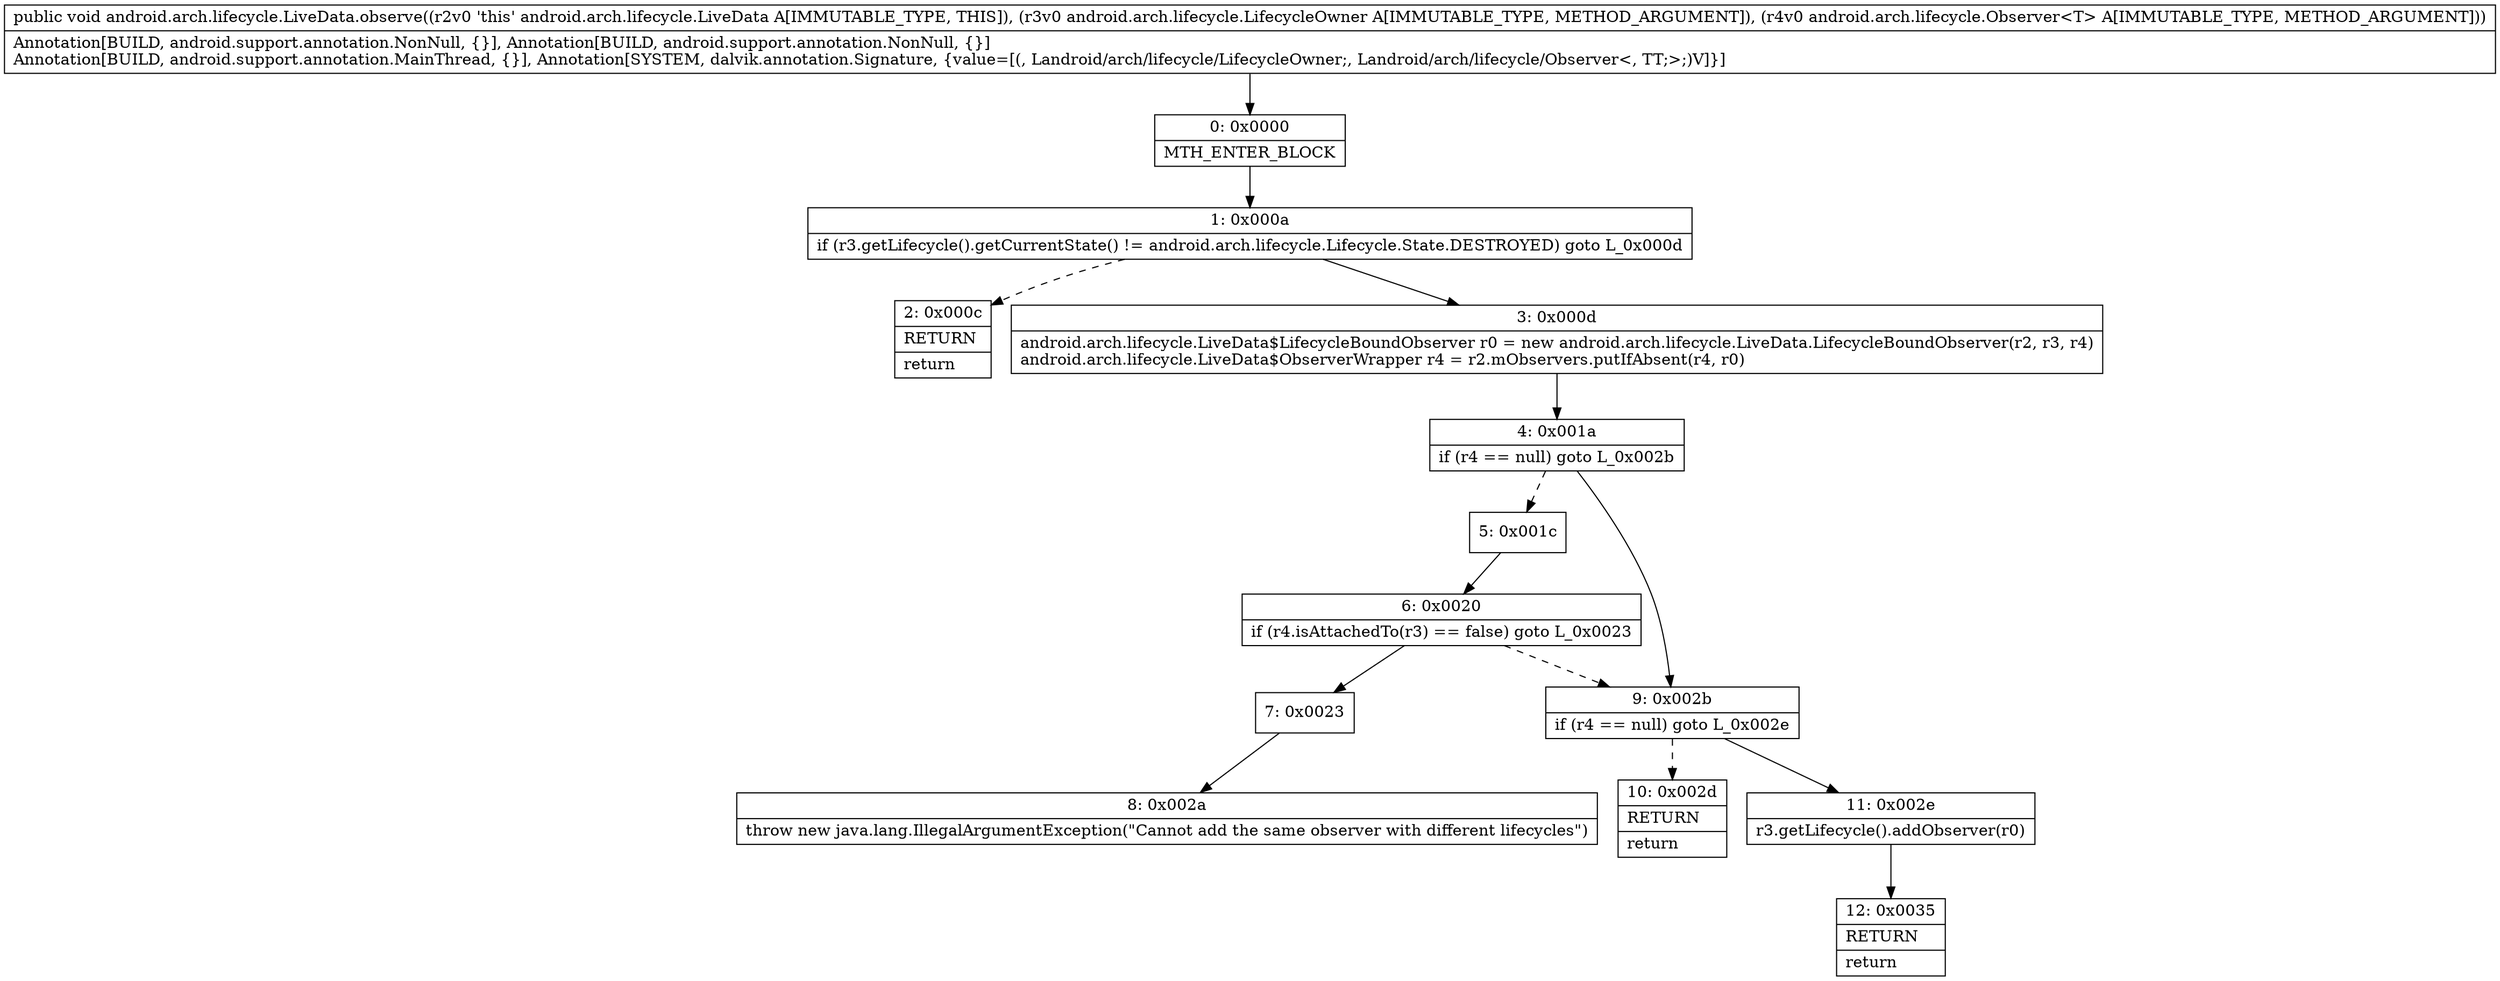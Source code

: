 digraph "CFG forandroid.arch.lifecycle.LiveData.observe(Landroid\/arch\/lifecycle\/LifecycleOwner;Landroid\/arch\/lifecycle\/Observer;)V" {
Node_0 [shape=record,label="{0\:\ 0x0000|MTH_ENTER_BLOCK\l}"];
Node_1 [shape=record,label="{1\:\ 0x000a|if (r3.getLifecycle().getCurrentState() != android.arch.lifecycle.Lifecycle.State.DESTROYED) goto L_0x000d\l}"];
Node_2 [shape=record,label="{2\:\ 0x000c|RETURN\l|return\l}"];
Node_3 [shape=record,label="{3\:\ 0x000d|android.arch.lifecycle.LiveData$LifecycleBoundObserver r0 = new android.arch.lifecycle.LiveData.LifecycleBoundObserver(r2, r3, r4)\landroid.arch.lifecycle.LiveData$ObserverWrapper r4 = r2.mObservers.putIfAbsent(r4, r0)\l}"];
Node_4 [shape=record,label="{4\:\ 0x001a|if (r4 == null) goto L_0x002b\l}"];
Node_5 [shape=record,label="{5\:\ 0x001c}"];
Node_6 [shape=record,label="{6\:\ 0x0020|if (r4.isAttachedTo(r3) == false) goto L_0x0023\l}"];
Node_7 [shape=record,label="{7\:\ 0x0023}"];
Node_8 [shape=record,label="{8\:\ 0x002a|throw new java.lang.IllegalArgumentException(\"Cannot add the same observer with different lifecycles\")\l}"];
Node_9 [shape=record,label="{9\:\ 0x002b|if (r4 == null) goto L_0x002e\l}"];
Node_10 [shape=record,label="{10\:\ 0x002d|RETURN\l|return\l}"];
Node_11 [shape=record,label="{11\:\ 0x002e|r3.getLifecycle().addObserver(r0)\l}"];
Node_12 [shape=record,label="{12\:\ 0x0035|RETURN\l|return\l}"];
MethodNode[shape=record,label="{public void android.arch.lifecycle.LiveData.observe((r2v0 'this' android.arch.lifecycle.LiveData A[IMMUTABLE_TYPE, THIS]), (r3v0 android.arch.lifecycle.LifecycleOwner A[IMMUTABLE_TYPE, METHOD_ARGUMENT]), (r4v0 android.arch.lifecycle.Observer\<T\> A[IMMUTABLE_TYPE, METHOD_ARGUMENT]))  | Annotation[BUILD, android.support.annotation.NonNull, \{\}], Annotation[BUILD, android.support.annotation.NonNull, \{\}]\lAnnotation[BUILD, android.support.annotation.MainThread, \{\}], Annotation[SYSTEM, dalvik.annotation.Signature, \{value=[(, Landroid\/arch\/lifecycle\/LifecycleOwner;, Landroid\/arch\/lifecycle\/Observer\<, TT;\>;)V]\}]\l}"];
MethodNode -> Node_0;
Node_0 -> Node_1;
Node_1 -> Node_2[style=dashed];
Node_1 -> Node_3;
Node_3 -> Node_4;
Node_4 -> Node_5[style=dashed];
Node_4 -> Node_9;
Node_5 -> Node_6;
Node_6 -> Node_7;
Node_6 -> Node_9[style=dashed];
Node_7 -> Node_8;
Node_9 -> Node_10[style=dashed];
Node_9 -> Node_11;
Node_11 -> Node_12;
}

